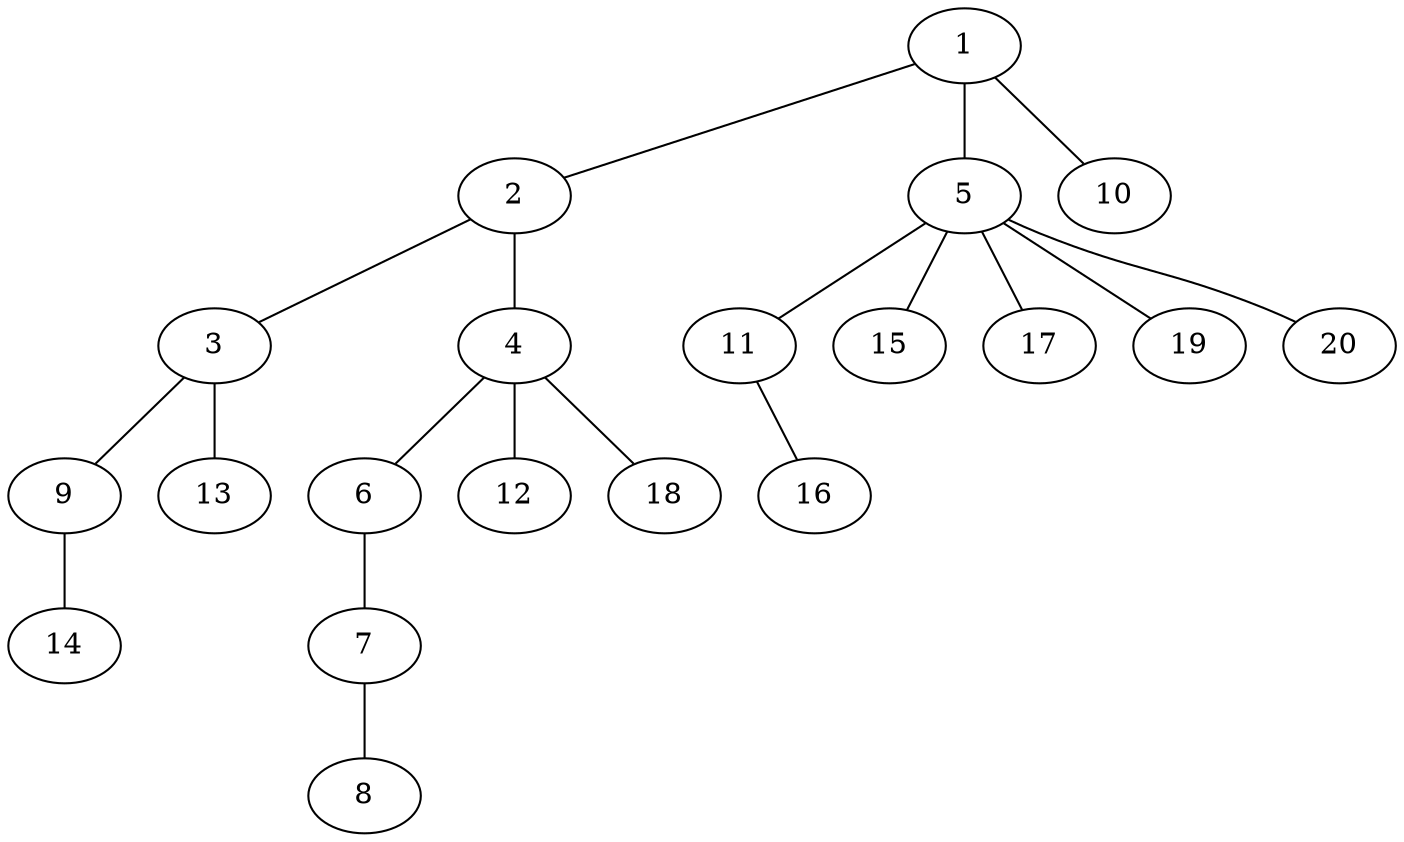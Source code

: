 graph graphname {1--2
1--5
1--10
2--3
2--4
3--9
3--13
4--6
4--12
4--18
5--11
5--15
5--17
5--19
5--20
6--7
7--8
9--14
11--16
}